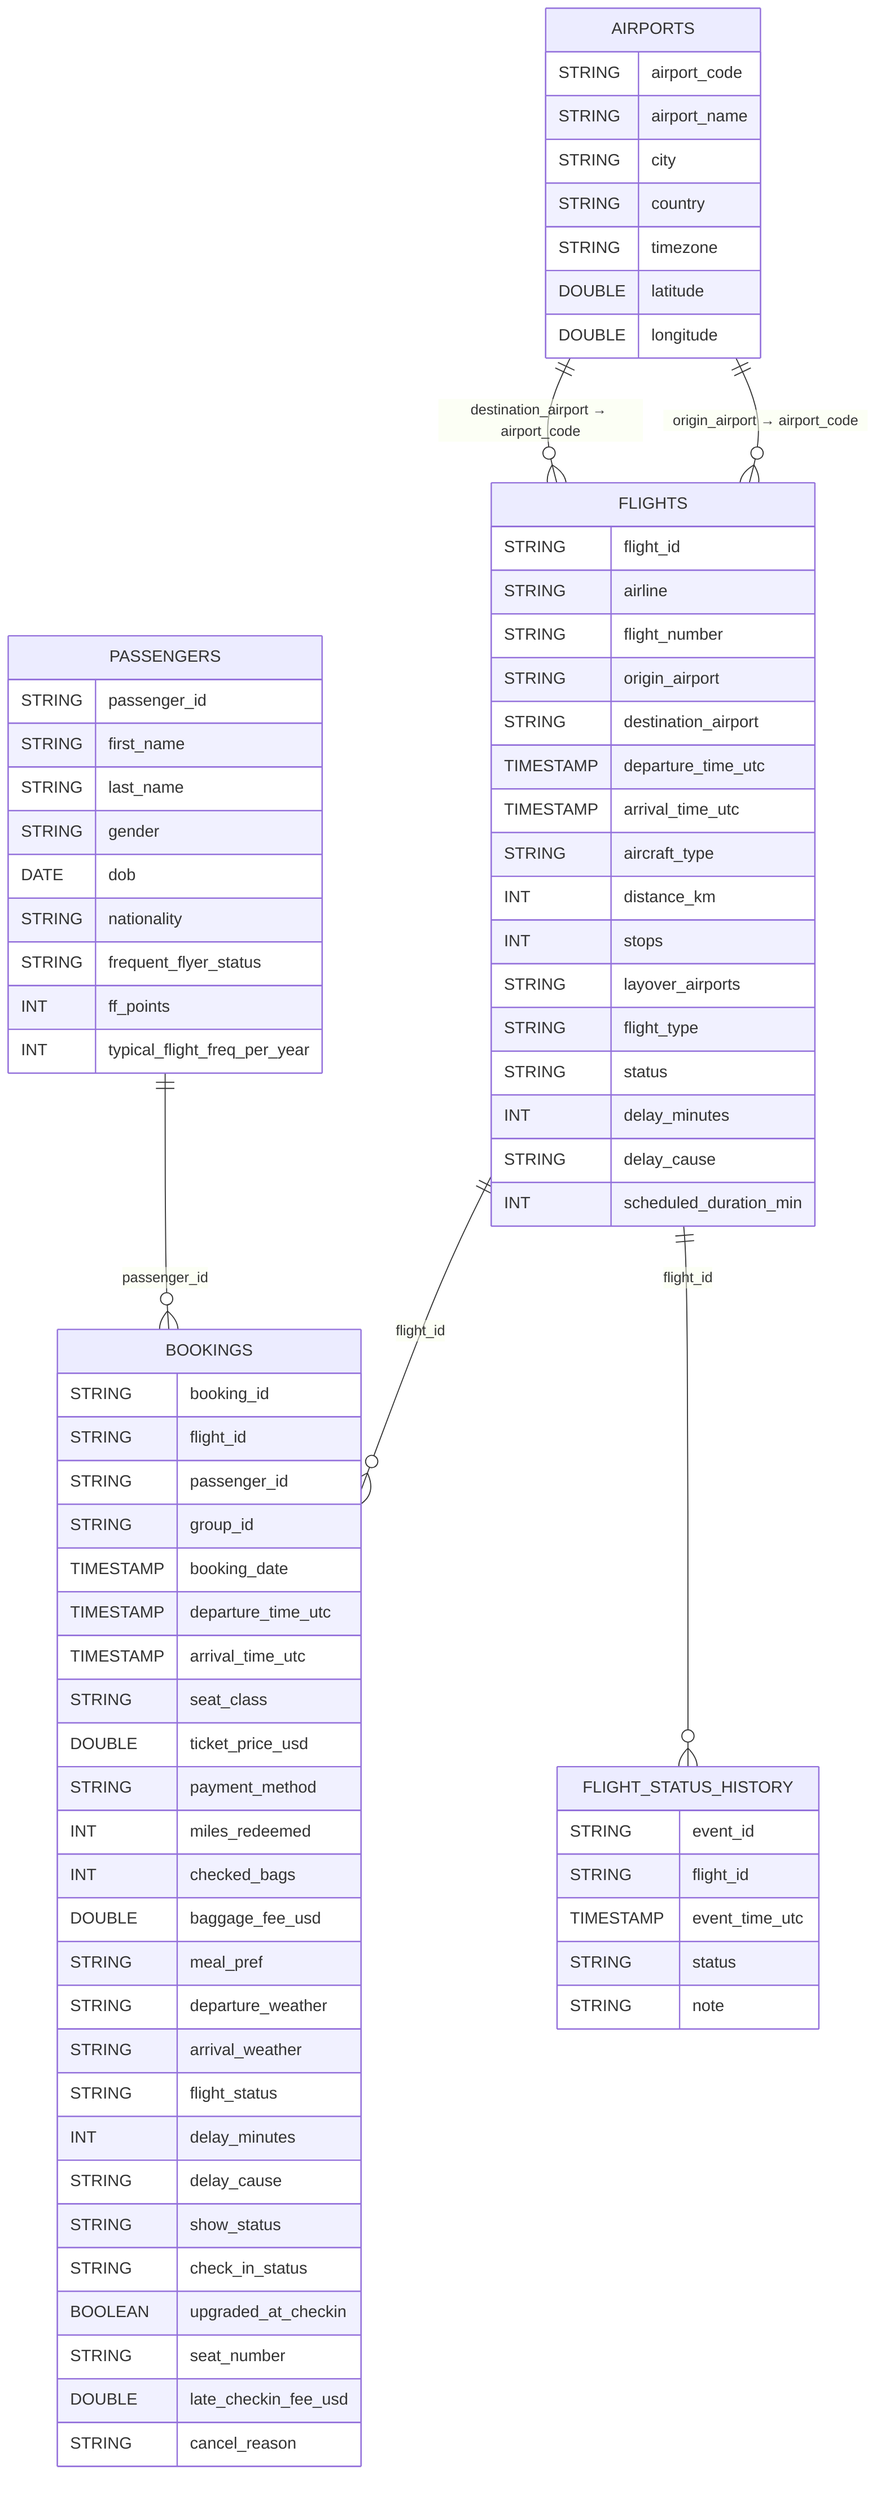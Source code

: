 erDiagram
    AIRPORTS {
        STRING airport_code
        STRING airport_name
        STRING city
        STRING country
        STRING timezone
        DOUBLE latitude
        DOUBLE longitude
    }

    BOOKINGS {
        STRING booking_id
        STRING flight_id
        STRING passenger_id
        STRING group_id
        TIMESTAMP booking_date
        TIMESTAMP departure_time_utc
        TIMESTAMP arrival_time_utc
        STRING seat_class
        DOUBLE ticket_price_usd
        STRING payment_method
        INT miles_redeemed
        INT checked_bags
        DOUBLE baggage_fee_usd
        STRING meal_pref
        STRING departure_weather
        STRING arrival_weather
        STRING flight_status
        INT delay_minutes
        STRING delay_cause
        STRING show_status
        STRING check_in_status
        BOOLEAN upgraded_at_checkin
        STRING seat_number
        DOUBLE late_checkin_fee_usd
        STRING cancel_reason
    }

    FLIGHT_STATUS_HISTORY {
        STRING event_id
        STRING flight_id
        TIMESTAMP event_time_utc
        STRING status
        STRING note
    }

    FLIGHTS {
        STRING flight_id
        STRING airline
        STRING flight_number
        STRING origin_airport
        STRING destination_airport
        TIMESTAMP departure_time_utc
        TIMESTAMP arrival_time_utc
        STRING aircraft_type
        INT distance_km
        INT stops
        STRING layover_airports
        STRING flight_type
        STRING status
        INT delay_minutes
        STRING delay_cause
        INT scheduled_duration_min
    }

    PASSENGERS {
        STRING passenger_id
        STRING first_name
        STRING last_name
        STRING gender
        DATE dob
        STRING nationality
        STRING frequent_flyer_status
        INT ff_points
        INT typical_flight_freq_per_year
    }

    %% Relationships
    AIRPORTS ||--o{ FLIGHTS : "origin_airport → airport_code"
    AIRPORTS ||--o{ FLIGHTS : "destination_airport → airport_code"
    FLIGHTS ||--o{ BOOKINGS : "flight_id"
    PASSENGERS ||--o{ BOOKINGS : "passenger_id"
    FLIGHTS ||--o{ FLIGHT_STATUS_HISTORY : "flight_id"